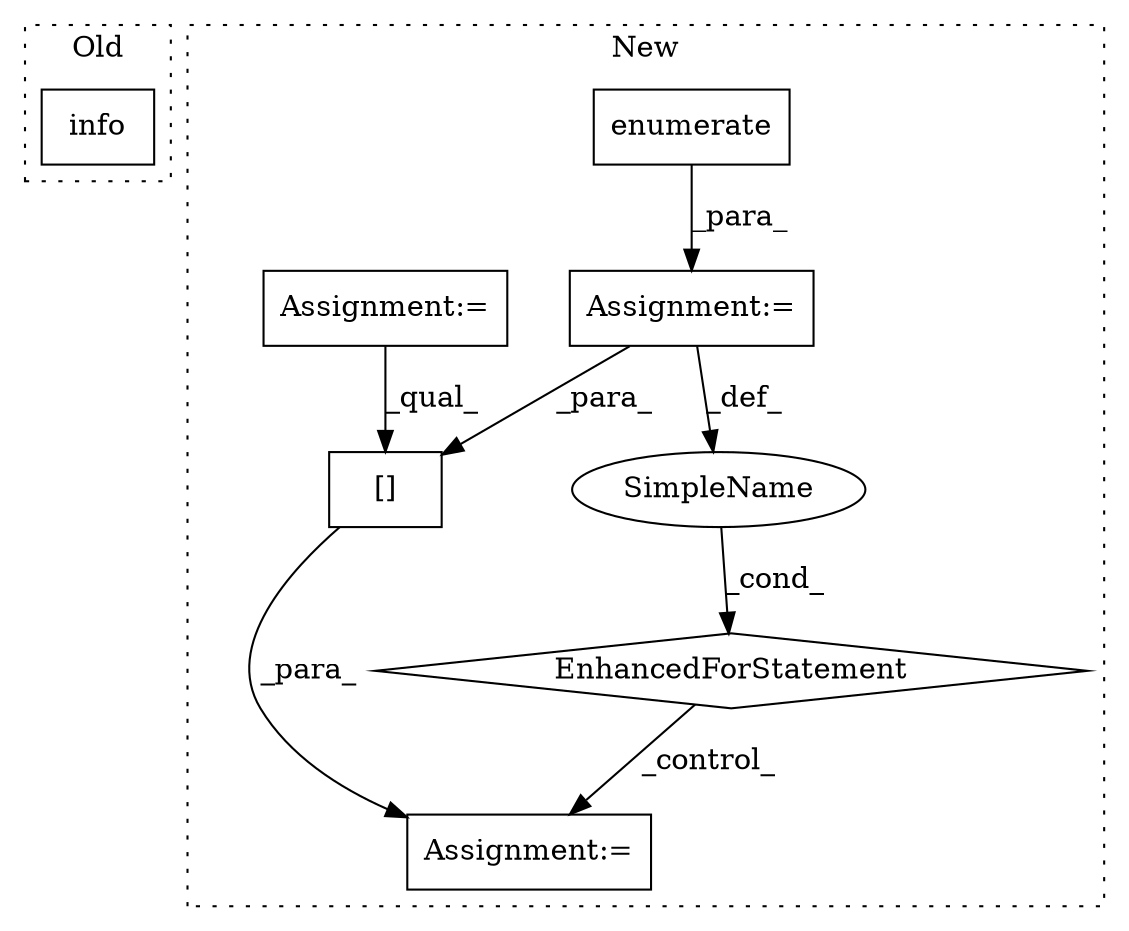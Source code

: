 digraph G {
subgraph cluster0 {
1 [label="info" a="32" s="1559,1587" l="5,1" shape="box"];
label = "Old";
style="dotted";
}
subgraph cluster1 {
2 [label="enumerate" a="32" s="3590,3604" l="10,1" shape="box"];
3 [label="Assignment:=" a="7" s="3507,3605" l="67,2" shape="box"];
4 [label="EnhancedForStatement" a="70" s="3507,3605" l="67,2" shape="diamond"];
5 [label="Assignment:=" a="7" s="3708" l="1" shape="box"];
6 [label="SimpleName" a="42" s="3578" l="9" shape="ellipse"];
7 [label="Assignment:=" a="7" s="3444" l="1" shape="box"];
8 [label="[]" a="2" s="3709,3731" l="17,1" shape="box"];
label = "New";
style="dotted";
}
2 -> 3 [label="_para_"];
3 -> 8 [label="_para_"];
3 -> 6 [label="_def_"];
4 -> 5 [label="_control_"];
6 -> 4 [label="_cond_"];
7 -> 8 [label="_qual_"];
8 -> 5 [label="_para_"];
}